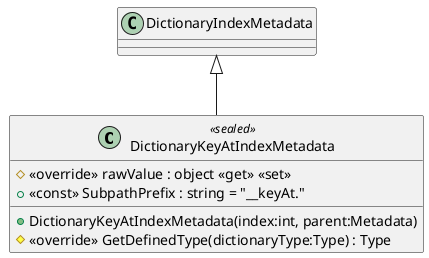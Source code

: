 @startuml
class DictionaryKeyAtIndexMetadata <<sealed>> {
    + DictionaryKeyAtIndexMetadata(index:int, parent:Metadata)
    # <<override>> rawValue : object <<get>> <<set>>
    # <<override>> GetDefinedType(dictionaryType:Type) : Type
    + <<const>> SubpathPrefix : string = "__keyAt."
}
DictionaryIndexMetadata <|-- DictionaryKeyAtIndexMetadata
@enduml
